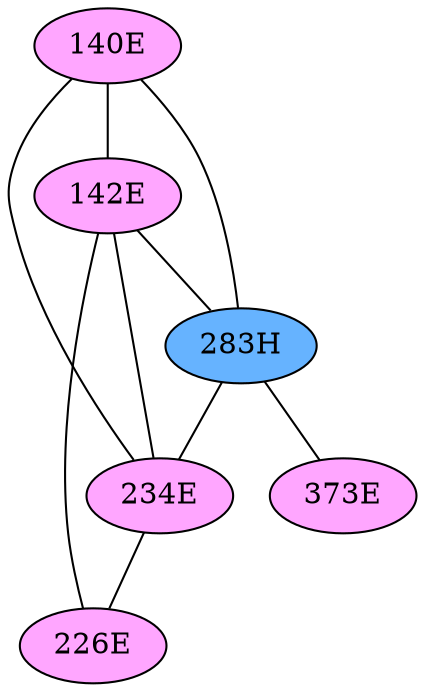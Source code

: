 // The Round Table
graph {
	"140E" [fillcolor="#FFA6FF" style=radial]
	"234E" [fillcolor="#FFA6FF" style=radial]
	"140E" -- "234E" [penwidth=1]
	"140E" [fillcolor="#FFA6FF" style=radial]
	"142E" [fillcolor="#FFA6FF" style=radial]
	"140E" -- "142E" [penwidth=1]
	"140E" [fillcolor="#FFA6FF" style=radial]
	"283H" [fillcolor="#66B3FF" style=radial]
	"140E" -- "283H" [penwidth=1]
	"142E" [fillcolor="#FFA6FF" style=radial]
	"234E" [fillcolor="#FFA6FF" style=radial]
	"142E" -- "234E" [penwidth=1]
	"142E" [fillcolor="#FFA6FF" style=radial]
	"283H" [fillcolor="#66B3FF" style=radial]
	"142E" -- "283H" [penwidth=1]
	"142E" [fillcolor="#FFA6FF" style=radial]
	"226E" [fillcolor="#FFA6FF" style=radial]
	"142E" -- "226E" [penwidth=1]
	"283H" [fillcolor="#66B3FF" style=radial]
	"373E" [fillcolor="#FFA6FF" style=radial]
	"283H" -- "373E" [penwidth=1]
	"283H" [fillcolor="#66B3FF" style=radial]
	"234E" [fillcolor="#FFA6FF" style=radial]
	"283H" -- "234E" [penwidth=1]
	"234E" [fillcolor="#FFA6FF" style=radial]
	"226E" [fillcolor="#FFA6FF" style=radial]
	"234E" -- "226E" [penwidth=1]
}
